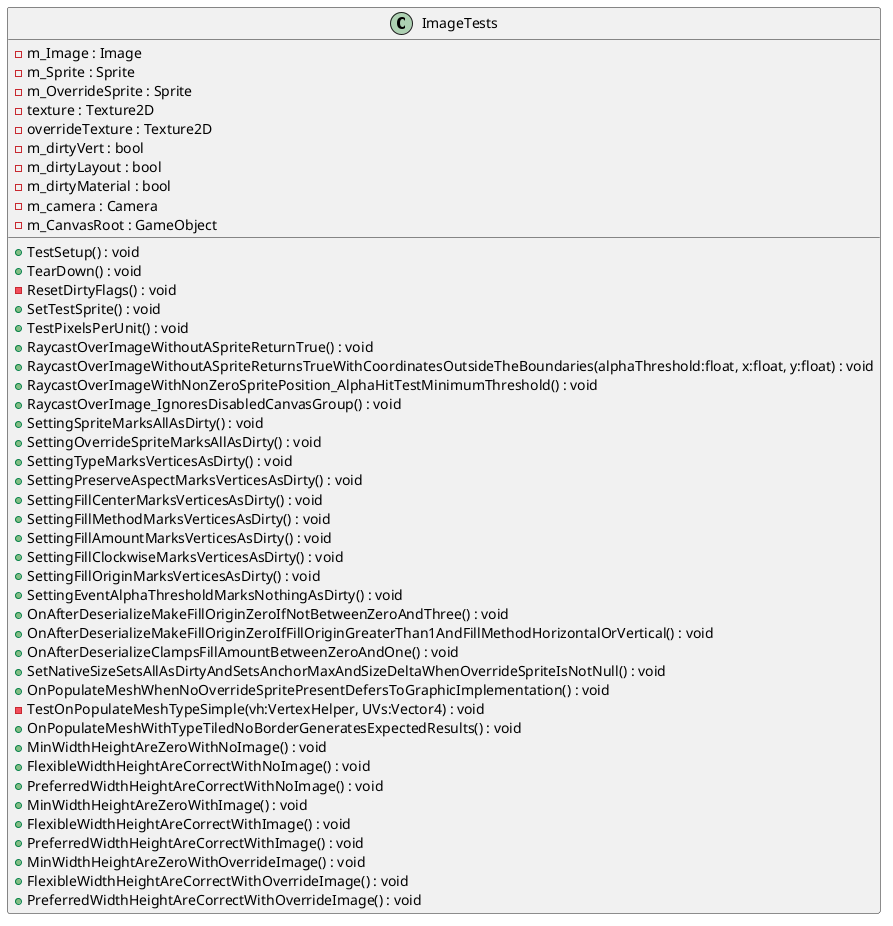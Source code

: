 @startuml
class ImageTests {
    - m_Image : Image
    - m_Sprite : Sprite
    - m_OverrideSprite : Sprite
    - texture : Texture2D
    - overrideTexture : Texture2D
    - m_dirtyVert : bool
    - m_dirtyLayout : bool
    - m_dirtyMaterial : bool
    - m_camera : Camera
    - m_CanvasRoot : GameObject
    + TestSetup() : void
    + TearDown() : void
    - ResetDirtyFlags() : void
    + SetTestSprite() : void
    + TestPixelsPerUnit() : void
    + RaycastOverImageWithoutASpriteReturnTrue() : void
    + RaycastOverImageWithoutASpriteReturnsTrueWithCoordinatesOutsideTheBoundaries(alphaThreshold:float, x:float, y:float) : void
    + RaycastOverImageWithNonZeroSpritePosition_AlphaHitTestMinimumThreshold() : void
    + RaycastOverImage_IgnoresDisabledCanvasGroup() : void
    + SettingSpriteMarksAllAsDirty() : void
    + SettingOverrideSpriteMarksAllAsDirty() : void
    + SettingTypeMarksVerticesAsDirty() : void
    + SettingPreserveAspectMarksVerticesAsDirty() : void
    + SettingFillCenterMarksVerticesAsDirty() : void
    + SettingFillMethodMarksVerticesAsDirty() : void
    + SettingFillAmountMarksVerticesAsDirty() : void
    + SettingFillClockwiseMarksVerticesAsDirty() : void
    + SettingFillOriginMarksVerticesAsDirty() : void
    + SettingEventAlphaThresholdMarksNothingAsDirty() : void
    + OnAfterDeserializeMakeFillOriginZeroIfNotBetweenZeroAndThree() : void
    + OnAfterDeserializeMakeFillOriginZeroIfFillOriginGreaterThan1AndFillMethodHorizontalOrVertical() : void
    + OnAfterDeserializeClampsFillAmountBetweenZeroAndOne() : void
    + SetNativeSizeSetsAllAsDirtyAndSetsAnchorMaxAndSizeDeltaWhenOverrideSpriteIsNotNull() : void
    + OnPopulateMeshWhenNoOverrideSpritePresentDefersToGraphicImplementation() : void
    - TestOnPopulateMeshTypeSimple(vh:VertexHelper, UVs:Vector4) : void
    + OnPopulateMeshWithTypeTiledNoBorderGeneratesExpectedResults() : void
    + MinWidthHeightAreZeroWithNoImage() : void
    + FlexibleWidthHeightAreCorrectWithNoImage() : void
    + PreferredWidthHeightAreCorrectWithNoImage() : void
    + MinWidthHeightAreZeroWithImage() : void
    + FlexibleWidthHeightAreCorrectWithImage() : void
    + PreferredWidthHeightAreCorrectWithImage() : void
    + MinWidthHeightAreZeroWithOverrideImage() : void
    + FlexibleWidthHeightAreCorrectWithOverrideImage() : void
    + PreferredWidthHeightAreCorrectWithOverrideImage() : void
}
@enduml
